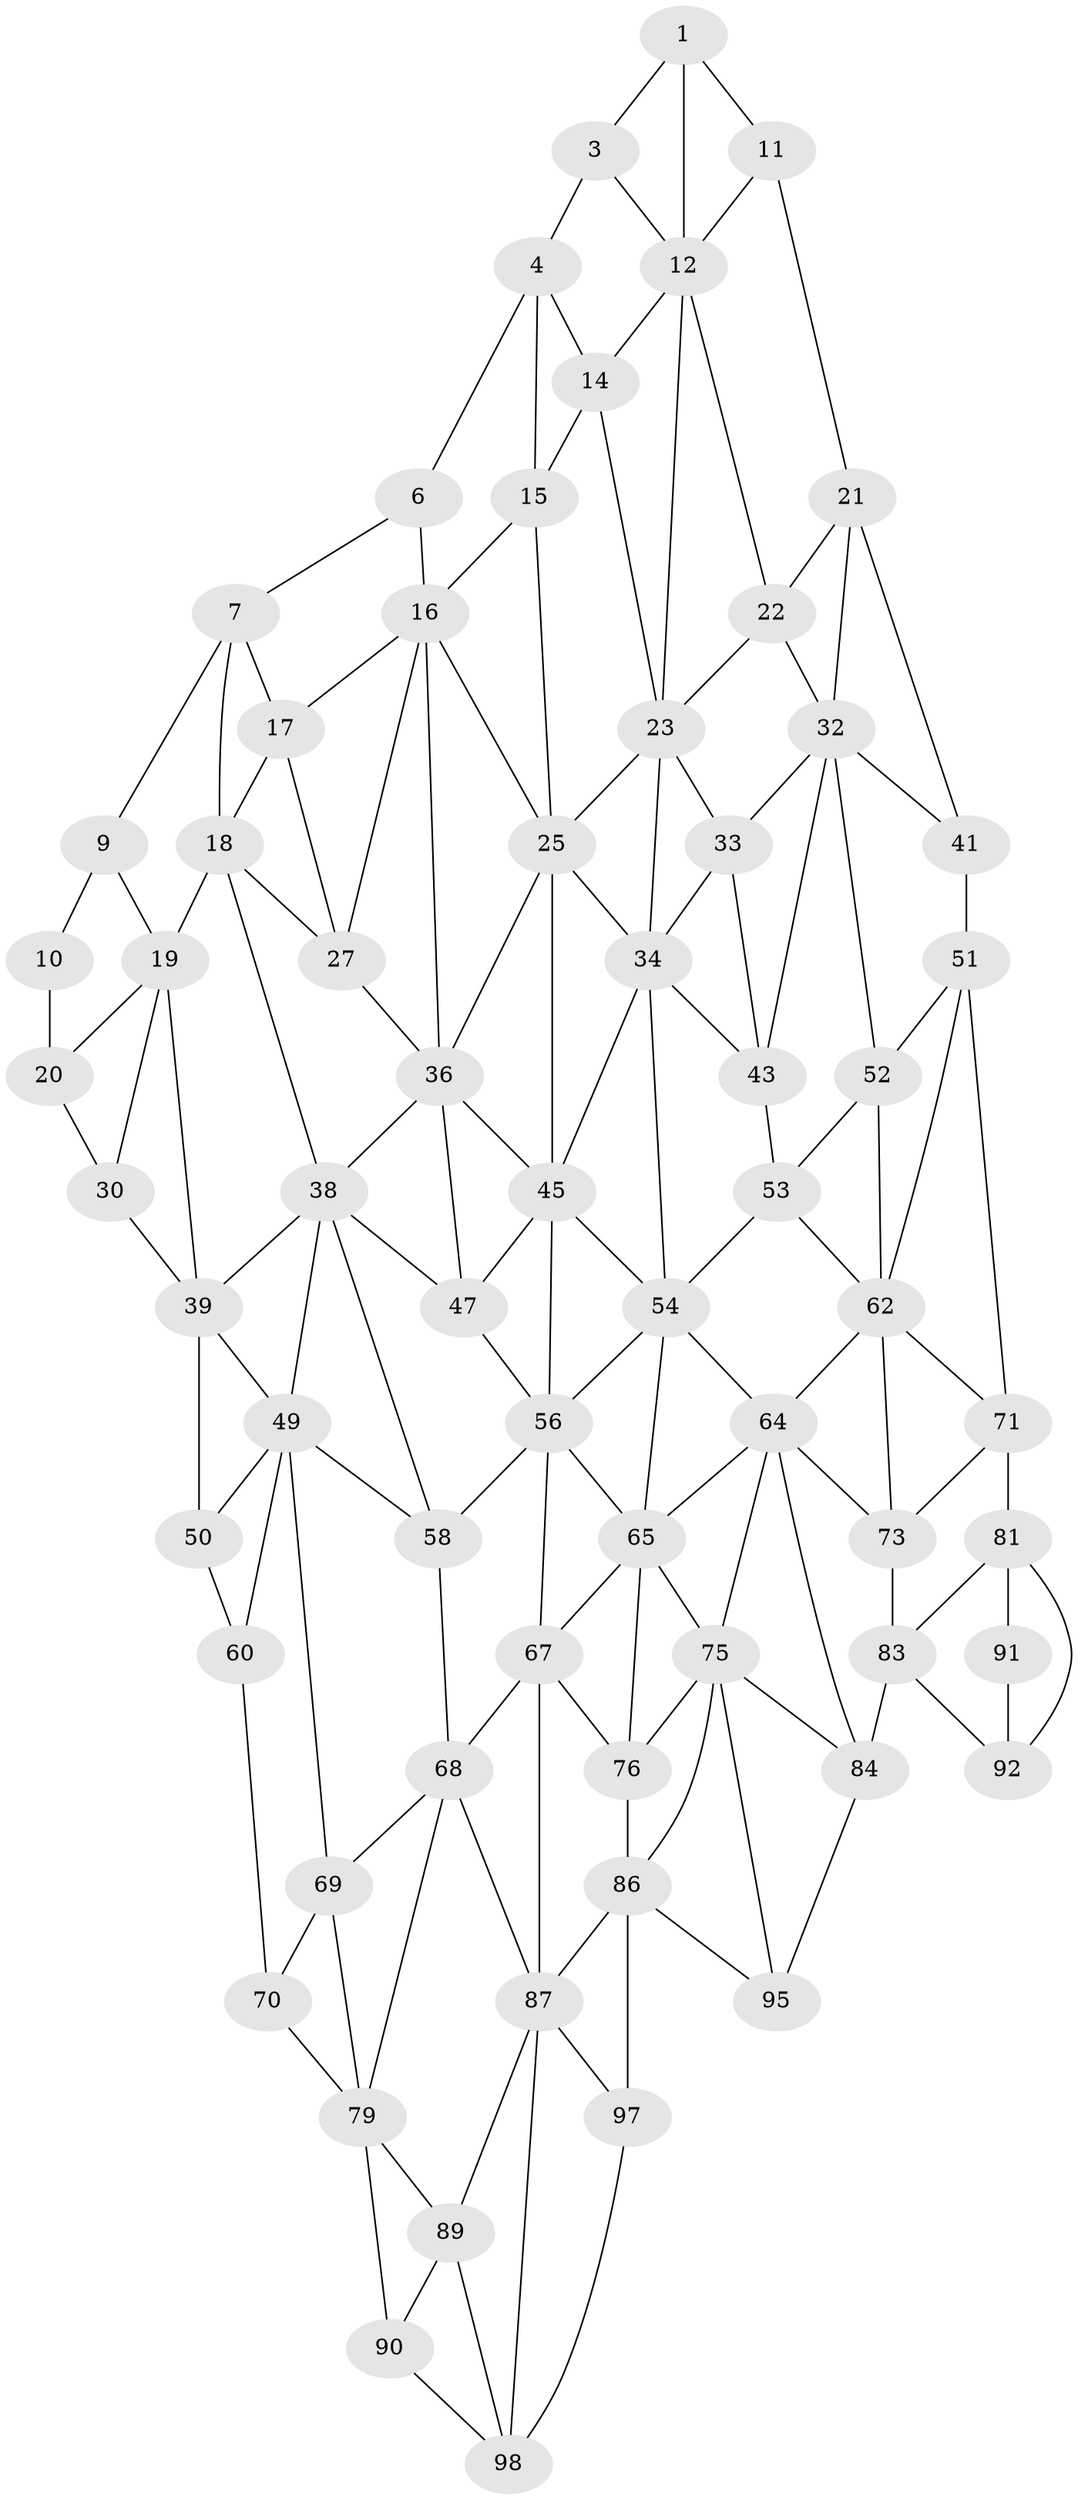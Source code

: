 // original degree distribution, {2: 0.04, 3: 0.32, 4: 0.64}
// Generated by graph-tools (version 1.1) at 2025/38/02/21/25 10:38:57]
// undirected, 65 vertices, 141 edges
graph export_dot {
graph [start="1"]
  node [color=gray90,style=filled];
  1 [super="+2"];
  3;
  4 [super="+5"];
  6;
  7 [super="+8"];
  9;
  10;
  11;
  12 [super="+13"];
  14;
  15;
  16 [super="+26"];
  17;
  18 [super="+28"];
  19 [super="+29"];
  20;
  21 [super="+31"];
  22;
  23 [super="+24"];
  25 [super="+35"];
  27;
  30;
  32 [super="+42"];
  33;
  34 [super="+44"];
  36 [super="+37"];
  38 [super="+48"];
  39 [super="+40"];
  41;
  43;
  45 [super="+46"];
  47;
  49 [super="+59"];
  50;
  51 [super="+61"];
  52;
  53;
  54 [super="+55"];
  56 [super="+57"];
  58;
  60;
  62 [super="+63"];
  64 [super="+74"];
  65 [super="+66"];
  67 [super="+77"];
  68 [super="+78"];
  69;
  70;
  71 [super="+72"];
  73;
  75 [super="+85"];
  76;
  79 [super="+80"];
  81 [super="+82"];
  83 [super="+93"];
  84 [super="+94"];
  86 [super="+96"];
  87 [super="+88"];
  89;
  90 [super="+100"];
  91;
  92;
  95;
  97;
  98 [super="+99"];
  1 -- 11;
  1 -- 3;
  1 -- 12;
  3 -- 4;
  3 -- 12;
  4 -- 14;
  4 -- 6;
  4 -- 15;
  6 -- 16;
  6 -- 7;
  7 -- 17;
  7 -- 9;
  7 -- 18;
  9 -- 19;
  9 -- 10;
  10 -- 20;
  11 -- 21;
  11 -- 12;
  12 -- 22;
  12 -- 14;
  12 -- 23;
  14 -- 15;
  14 -- 23;
  15 -- 25;
  15 -- 16;
  16 -- 17;
  16 -- 25;
  16 -- 27;
  16 -- 36;
  17 -- 27;
  17 -- 18;
  18 -- 19 [weight=2];
  18 -- 27;
  18 -- 38;
  19 -- 20;
  19 -- 30;
  19 -- 39;
  20 -- 30;
  21 -- 22;
  21 -- 32;
  21 -- 41;
  22 -- 32;
  22 -- 23;
  23 -- 33;
  23 -- 25;
  23 -- 34;
  25 -- 34;
  25 -- 36;
  25 -- 45;
  27 -- 36;
  30 -- 39;
  32 -- 33;
  32 -- 41;
  32 -- 43;
  32 -- 52;
  33 -- 43;
  33 -- 34;
  34 -- 43;
  34 -- 45;
  34 -- 54;
  36 -- 38;
  36 -- 47;
  36 -- 45;
  38 -- 39;
  38 -- 49;
  38 -- 58;
  38 -- 47;
  39 -- 49;
  39 -- 50;
  41 -- 51;
  43 -- 53;
  45 -- 54;
  45 -- 56;
  45 -- 47;
  47 -- 56;
  49 -- 50;
  49 -- 58;
  49 -- 60;
  49 -- 69;
  50 -- 60;
  51 -- 52;
  51 -- 62;
  51 -- 71;
  52 -- 62;
  52 -- 53;
  53 -- 54;
  53 -- 62;
  54 -- 64;
  54 -- 56;
  54 -- 65;
  56 -- 65;
  56 -- 58;
  56 -- 67;
  58 -- 68;
  60 -- 70;
  62 -- 71;
  62 -- 64;
  62 -- 73;
  64 -- 65;
  64 -- 73;
  64 -- 75;
  64 -- 84;
  65 -- 75;
  65 -- 67;
  65 -- 76;
  67 -- 68 [weight=2];
  67 -- 76;
  67 -- 87;
  68 -- 69;
  68 -- 79;
  68 -- 87;
  69 -- 79;
  69 -- 70;
  70 -- 79;
  71 -- 81 [weight=2];
  71 -- 73;
  73 -- 83;
  75 -- 76;
  75 -- 84;
  75 -- 86;
  75 -- 95;
  76 -- 86;
  79 -- 89;
  79 -- 90;
  81 -- 91;
  81 -- 83;
  81 -- 92;
  83 -- 84 [weight=2];
  83 -- 92;
  84 -- 95;
  86 -- 87;
  86 -- 97;
  86 -- 95;
  87 -- 97;
  87 -- 89;
  87 -- 98;
  89 -- 90;
  89 -- 98;
  90 -- 98;
  91 -- 92;
  97 -- 98;
}
